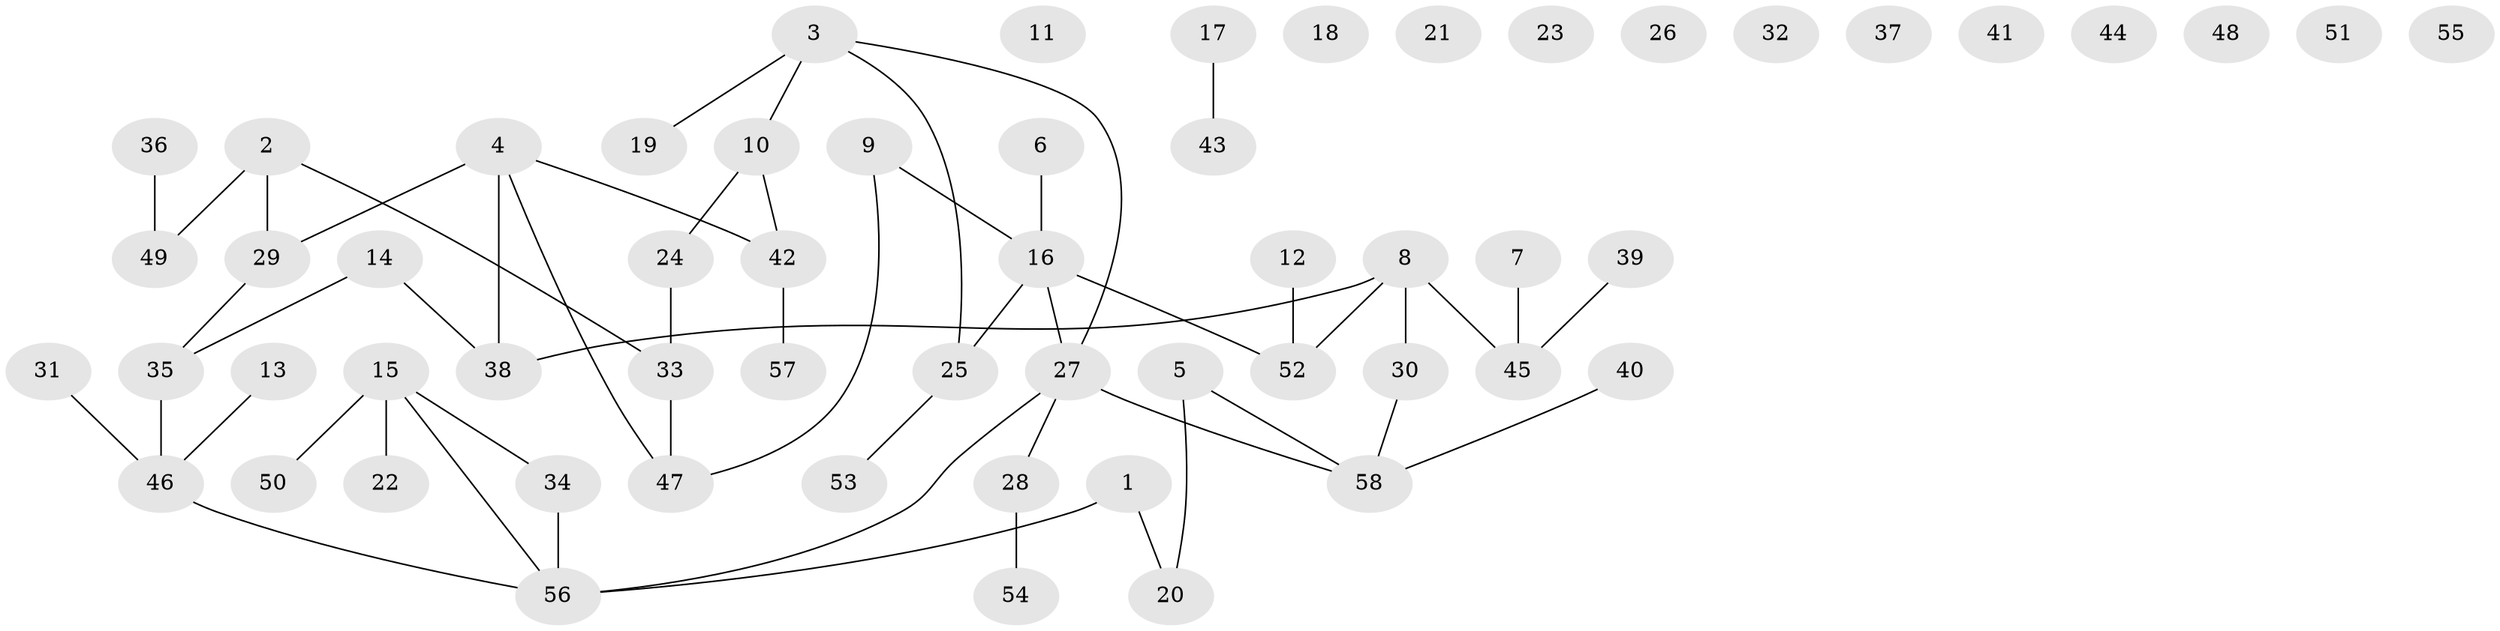 // Generated by graph-tools (version 1.1) at 2025/25/03/09/25 03:25:19]
// undirected, 58 vertices, 54 edges
graph export_dot {
graph [start="1"]
  node [color=gray90,style=filled];
  1;
  2;
  3;
  4;
  5;
  6;
  7;
  8;
  9;
  10;
  11;
  12;
  13;
  14;
  15;
  16;
  17;
  18;
  19;
  20;
  21;
  22;
  23;
  24;
  25;
  26;
  27;
  28;
  29;
  30;
  31;
  32;
  33;
  34;
  35;
  36;
  37;
  38;
  39;
  40;
  41;
  42;
  43;
  44;
  45;
  46;
  47;
  48;
  49;
  50;
  51;
  52;
  53;
  54;
  55;
  56;
  57;
  58;
  1 -- 20;
  1 -- 56;
  2 -- 29;
  2 -- 33;
  2 -- 49;
  3 -- 10;
  3 -- 19;
  3 -- 25;
  3 -- 27;
  4 -- 29;
  4 -- 38;
  4 -- 42;
  4 -- 47;
  5 -- 20;
  5 -- 58;
  6 -- 16;
  7 -- 45;
  8 -- 30;
  8 -- 38;
  8 -- 45;
  8 -- 52;
  9 -- 16;
  9 -- 47;
  10 -- 24;
  10 -- 42;
  12 -- 52;
  13 -- 46;
  14 -- 35;
  14 -- 38;
  15 -- 22;
  15 -- 34;
  15 -- 50;
  15 -- 56;
  16 -- 25;
  16 -- 27;
  16 -- 52;
  17 -- 43;
  24 -- 33;
  25 -- 53;
  27 -- 28;
  27 -- 56;
  27 -- 58;
  28 -- 54;
  29 -- 35;
  30 -- 58;
  31 -- 46;
  33 -- 47;
  34 -- 56;
  35 -- 46;
  36 -- 49;
  39 -- 45;
  40 -- 58;
  42 -- 57;
  46 -- 56;
}
